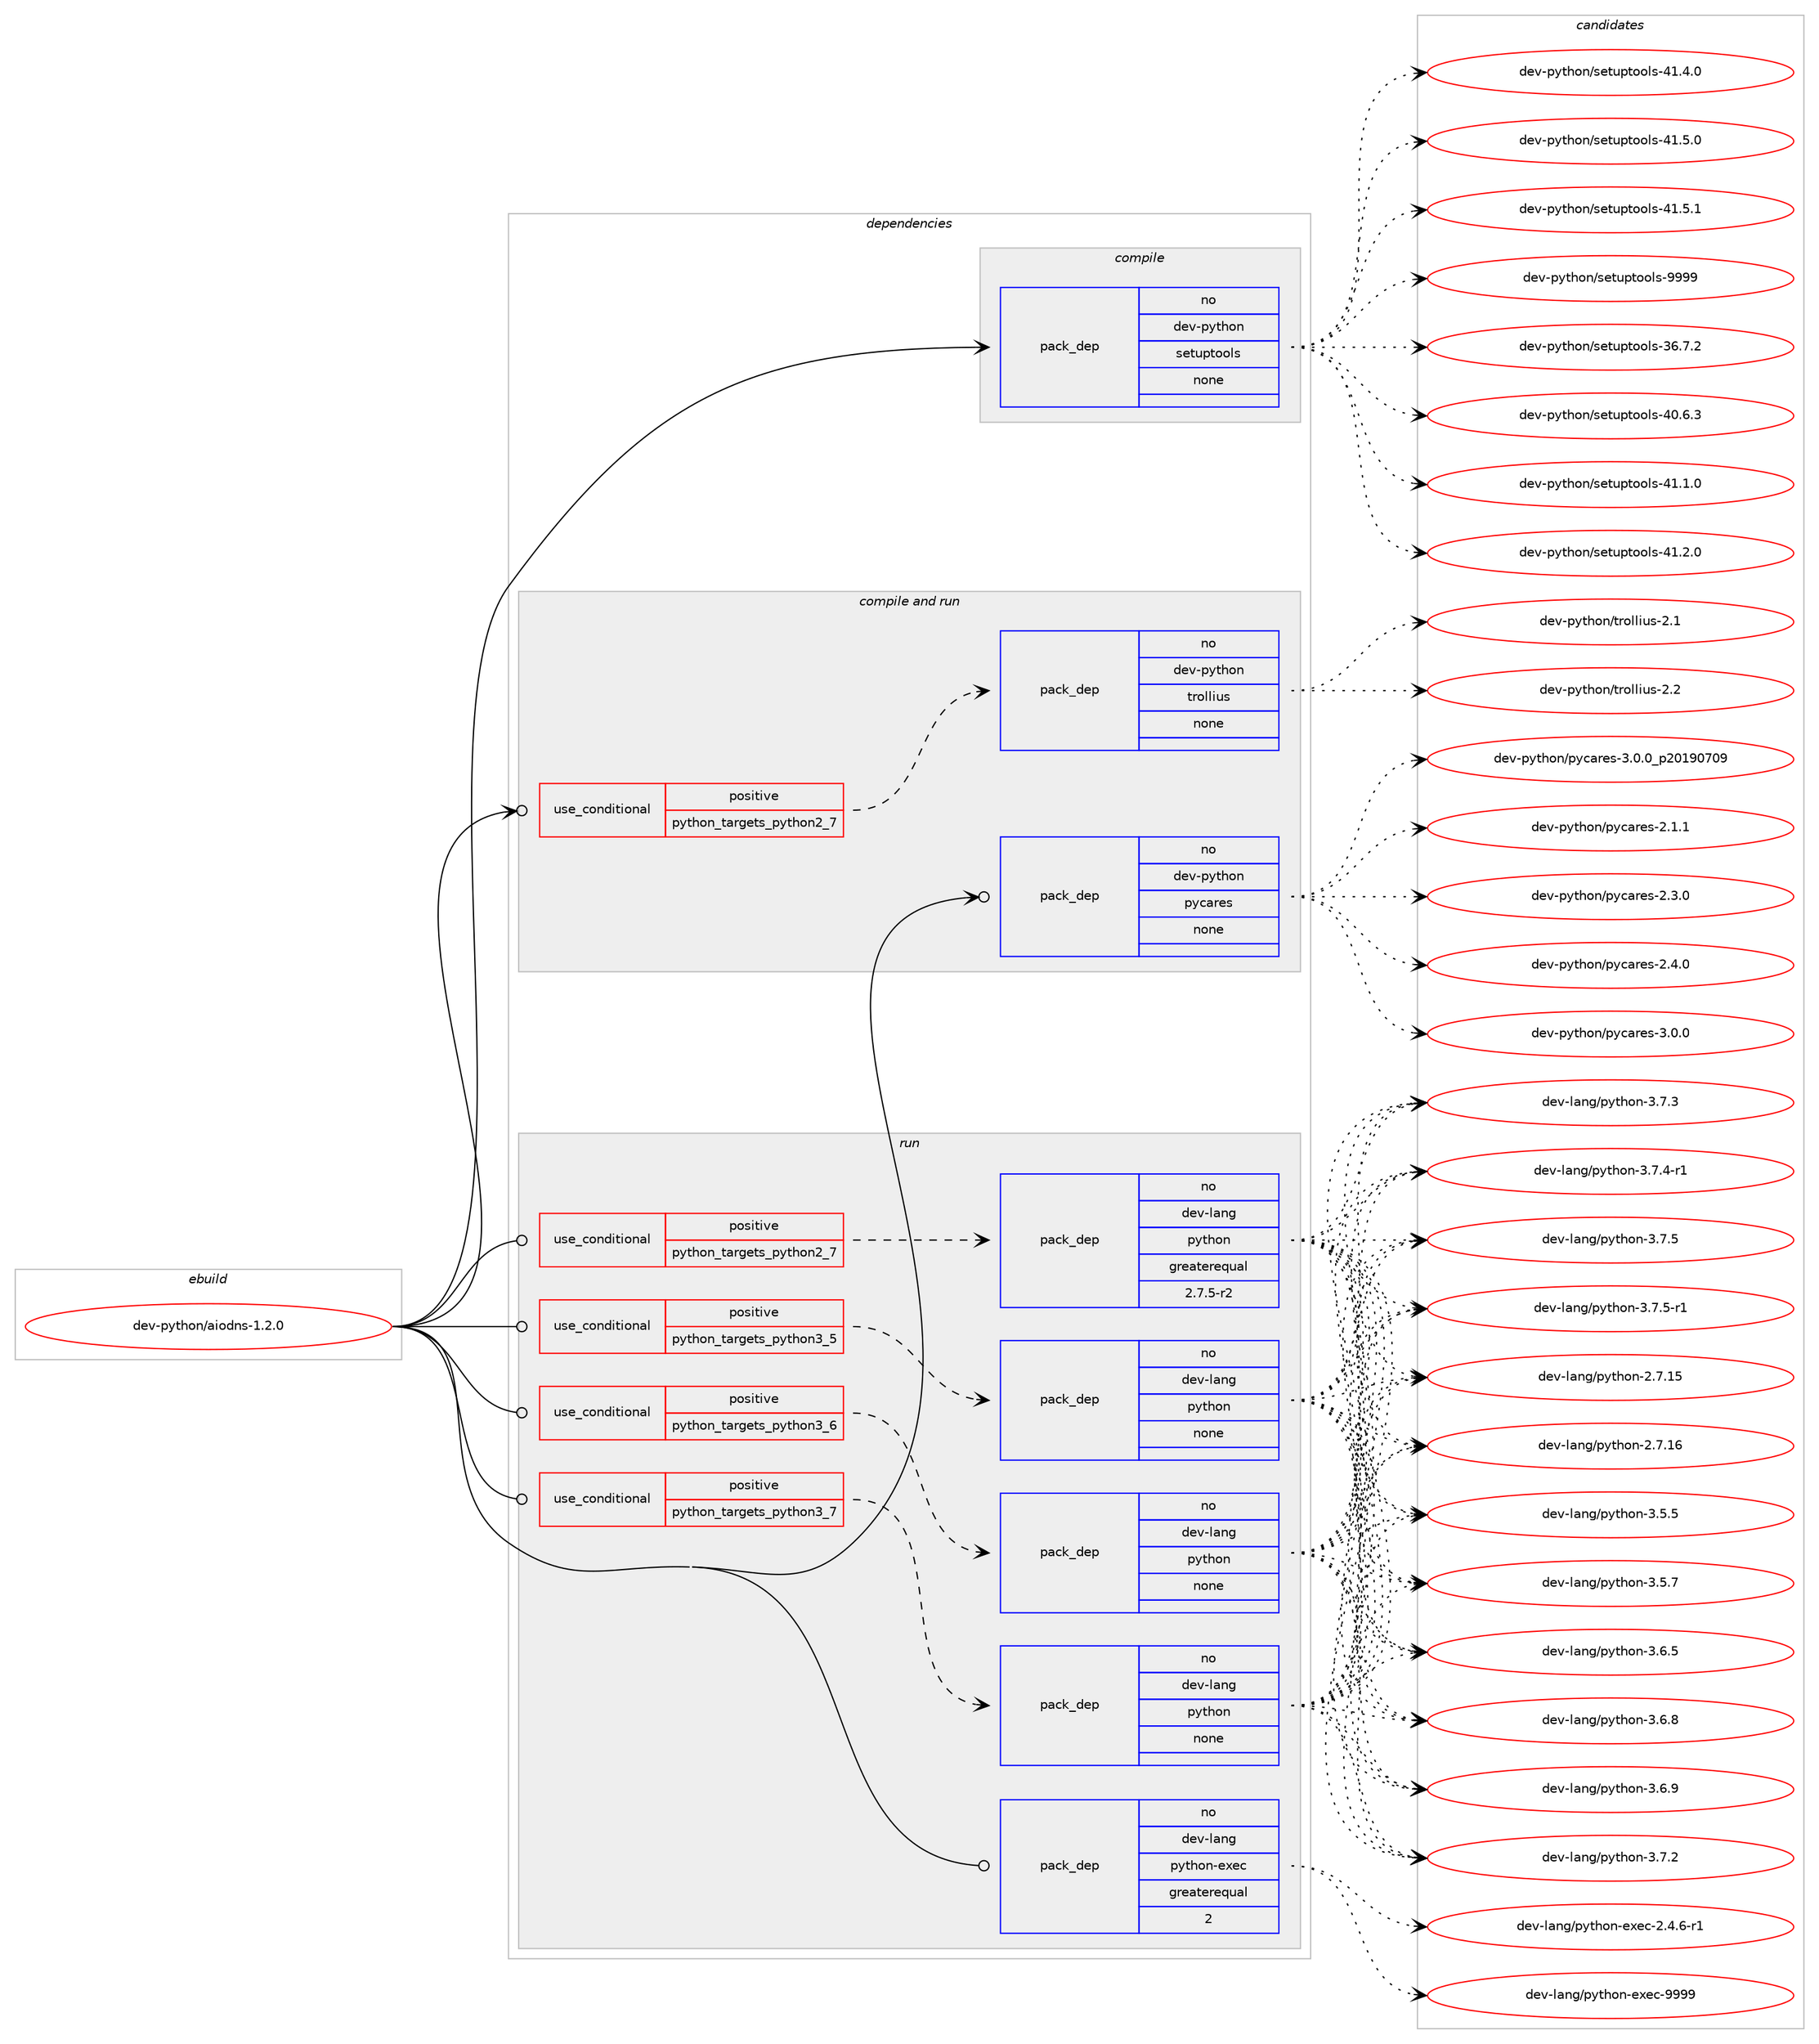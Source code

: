 digraph prolog {

# *************
# Graph options
# *************

newrank=true;
concentrate=true;
compound=true;
graph [rankdir=LR,fontname=Helvetica,fontsize=10,ranksep=1.5];#, ranksep=2.5, nodesep=0.2];
edge  [arrowhead=vee];
node  [fontname=Helvetica,fontsize=10];

# **********
# The ebuild
# **********

subgraph cluster_leftcol {
color=gray;
rank=same;
label=<<i>ebuild</i>>;
id [label="dev-python/aiodns-1.2.0", color=red, width=4, href="../dev-python/aiodns-1.2.0.svg"];
}

# ****************
# The dependencies
# ****************

subgraph cluster_midcol {
color=gray;
label=<<i>dependencies</i>>;
subgraph cluster_compile {
fillcolor="#eeeeee";
style=filled;
label=<<i>compile</i>>;
subgraph pack445787 {
dependency593472 [label=<<TABLE BORDER="0" CELLBORDER="1" CELLSPACING="0" CELLPADDING="4" WIDTH="220"><TR><TD ROWSPAN="6" CELLPADDING="30">pack_dep</TD></TR><TR><TD WIDTH="110">no</TD></TR><TR><TD>dev-python</TD></TR><TR><TD>setuptools</TD></TR><TR><TD>none</TD></TR><TR><TD></TD></TR></TABLE>>, shape=none, color=blue];
}
id:e -> dependency593472:w [weight=20,style="solid",arrowhead="vee"];
}
subgraph cluster_compileandrun {
fillcolor="#eeeeee";
style=filled;
label=<<i>compile and run</i>>;
subgraph cond135913 {
dependency593473 [label=<<TABLE BORDER="0" CELLBORDER="1" CELLSPACING="0" CELLPADDING="4"><TR><TD ROWSPAN="3" CELLPADDING="10">use_conditional</TD></TR><TR><TD>positive</TD></TR><TR><TD>python_targets_python2_7</TD></TR></TABLE>>, shape=none, color=red];
subgraph pack445788 {
dependency593474 [label=<<TABLE BORDER="0" CELLBORDER="1" CELLSPACING="0" CELLPADDING="4" WIDTH="220"><TR><TD ROWSPAN="6" CELLPADDING="30">pack_dep</TD></TR><TR><TD WIDTH="110">no</TD></TR><TR><TD>dev-python</TD></TR><TR><TD>trollius</TD></TR><TR><TD>none</TD></TR><TR><TD></TD></TR></TABLE>>, shape=none, color=blue];
}
dependency593473:e -> dependency593474:w [weight=20,style="dashed",arrowhead="vee"];
}
id:e -> dependency593473:w [weight=20,style="solid",arrowhead="odotvee"];
subgraph pack445789 {
dependency593475 [label=<<TABLE BORDER="0" CELLBORDER="1" CELLSPACING="0" CELLPADDING="4" WIDTH="220"><TR><TD ROWSPAN="6" CELLPADDING="30">pack_dep</TD></TR><TR><TD WIDTH="110">no</TD></TR><TR><TD>dev-python</TD></TR><TR><TD>pycares</TD></TR><TR><TD>none</TD></TR><TR><TD></TD></TR></TABLE>>, shape=none, color=blue];
}
id:e -> dependency593475:w [weight=20,style="solid",arrowhead="odotvee"];
}
subgraph cluster_run {
fillcolor="#eeeeee";
style=filled;
label=<<i>run</i>>;
subgraph cond135914 {
dependency593476 [label=<<TABLE BORDER="0" CELLBORDER="1" CELLSPACING="0" CELLPADDING="4"><TR><TD ROWSPAN="3" CELLPADDING="10">use_conditional</TD></TR><TR><TD>positive</TD></TR><TR><TD>python_targets_python2_7</TD></TR></TABLE>>, shape=none, color=red];
subgraph pack445790 {
dependency593477 [label=<<TABLE BORDER="0" CELLBORDER="1" CELLSPACING="0" CELLPADDING="4" WIDTH="220"><TR><TD ROWSPAN="6" CELLPADDING="30">pack_dep</TD></TR><TR><TD WIDTH="110">no</TD></TR><TR><TD>dev-lang</TD></TR><TR><TD>python</TD></TR><TR><TD>greaterequal</TD></TR><TR><TD>2.7.5-r2</TD></TR></TABLE>>, shape=none, color=blue];
}
dependency593476:e -> dependency593477:w [weight=20,style="dashed",arrowhead="vee"];
}
id:e -> dependency593476:w [weight=20,style="solid",arrowhead="odot"];
subgraph cond135915 {
dependency593478 [label=<<TABLE BORDER="0" CELLBORDER="1" CELLSPACING="0" CELLPADDING="4"><TR><TD ROWSPAN="3" CELLPADDING="10">use_conditional</TD></TR><TR><TD>positive</TD></TR><TR><TD>python_targets_python3_5</TD></TR></TABLE>>, shape=none, color=red];
subgraph pack445791 {
dependency593479 [label=<<TABLE BORDER="0" CELLBORDER="1" CELLSPACING="0" CELLPADDING="4" WIDTH="220"><TR><TD ROWSPAN="6" CELLPADDING="30">pack_dep</TD></TR><TR><TD WIDTH="110">no</TD></TR><TR><TD>dev-lang</TD></TR><TR><TD>python</TD></TR><TR><TD>none</TD></TR><TR><TD></TD></TR></TABLE>>, shape=none, color=blue];
}
dependency593478:e -> dependency593479:w [weight=20,style="dashed",arrowhead="vee"];
}
id:e -> dependency593478:w [weight=20,style="solid",arrowhead="odot"];
subgraph cond135916 {
dependency593480 [label=<<TABLE BORDER="0" CELLBORDER="1" CELLSPACING="0" CELLPADDING="4"><TR><TD ROWSPAN="3" CELLPADDING="10">use_conditional</TD></TR><TR><TD>positive</TD></TR><TR><TD>python_targets_python3_6</TD></TR></TABLE>>, shape=none, color=red];
subgraph pack445792 {
dependency593481 [label=<<TABLE BORDER="0" CELLBORDER="1" CELLSPACING="0" CELLPADDING="4" WIDTH="220"><TR><TD ROWSPAN="6" CELLPADDING="30">pack_dep</TD></TR><TR><TD WIDTH="110">no</TD></TR><TR><TD>dev-lang</TD></TR><TR><TD>python</TD></TR><TR><TD>none</TD></TR><TR><TD></TD></TR></TABLE>>, shape=none, color=blue];
}
dependency593480:e -> dependency593481:w [weight=20,style="dashed",arrowhead="vee"];
}
id:e -> dependency593480:w [weight=20,style="solid",arrowhead="odot"];
subgraph cond135917 {
dependency593482 [label=<<TABLE BORDER="0" CELLBORDER="1" CELLSPACING="0" CELLPADDING="4"><TR><TD ROWSPAN="3" CELLPADDING="10">use_conditional</TD></TR><TR><TD>positive</TD></TR><TR><TD>python_targets_python3_7</TD></TR></TABLE>>, shape=none, color=red];
subgraph pack445793 {
dependency593483 [label=<<TABLE BORDER="0" CELLBORDER="1" CELLSPACING="0" CELLPADDING="4" WIDTH="220"><TR><TD ROWSPAN="6" CELLPADDING="30">pack_dep</TD></TR><TR><TD WIDTH="110">no</TD></TR><TR><TD>dev-lang</TD></TR><TR><TD>python</TD></TR><TR><TD>none</TD></TR><TR><TD></TD></TR></TABLE>>, shape=none, color=blue];
}
dependency593482:e -> dependency593483:w [weight=20,style="dashed",arrowhead="vee"];
}
id:e -> dependency593482:w [weight=20,style="solid",arrowhead="odot"];
subgraph pack445794 {
dependency593484 [label=<<TABLE BORDER="0" CELLBORDER="1" CELLSPACING="0" CELLPADDING="4" WIDTH="220"><TR><TD ROWSPAN="6" CELLPADDING="30">pack_dep</TD></TR><TR><TD WIDTH="110">no</TD></TR><TR><TD>dev-lang</TD></TR><TR><TD>python-exec</TD></TR><TR><TD>greaterequal</TD></TR><TR><TD>2</TD></TR></TABLE>>, shape=none, color=blue];
}
id:e -> dependency593484:w [weight=20,style="solid",arrowhead="odot"];
}
}

# **************
# The candidates
# **************

subgraph cluster_choices {
rank=same;
color=gray;
label=<<i>candidates</i>>;

subgraph choice445787 {
color=black;
nodesep=1;
choice100101118451121211161041111104711510111611711211611111110811545515446554650 [label="dev-python/setuptools-36.7.2", color=red, width=4,href="../dev-python/setuptools-36.7.2.svg"];
choice100101118451121211161041111104711510111611711211611111110811545524846544651 [label="dev-python/setuptools-40.6.3", color=red, width=4,href="../dev-python/setuptools-40.6.3.svg"];
choice100101118451121211161041111104711510111611711211611111110811545524946494648 [label="dev-python/setuptools-41.1.0", color=red, width=4,href="../dev-python/setuptools-41.1.0.svg"];
choice100101118451121211161041111104711510111611711211611111110811545524946504648 [label="dev-python/setuptools-41.2.0", color=red, width=4,href="../dev-python/setuptools-41.2.0.svg"];
choice100101118451121211161041111104711510111611711211611111110811545524946524648 [label="dev-python/setuptools-41.4.0", color=red, width=4,href="../dev-python/setuptools-41.4.0.svg"];
choice100101118451121211161041111104711510111611711211611111110811545524946534648 [label="dev-python/setuptools-41.5.0", color=red, width=4,href="../dev-python/setuptools-41.5.0.svg"];
choice100101118451121211161041111104711510111611711211611111110811545524946534649 [label="dev-python/setuptools-41.5.1", color=red, width=4,href="../dev-python/setuptools-41.5.1.svg"];
choice10010111845112121116104111110471151011161171121161111111081154557575757 [label="dev-python/setuptools-9999", color=red, width=4,href="../dev-python/setuptools-9999.svg"];
dependency593472:e -> choice100101118451121211161041111104711510111611711211611111110811545515446554650:w [style=dotted,weight="100"];
dependency593472:e -> choice100101118451121211161041111104711510111611711211611111110811545524846544651:w [style=dotted,weight="100"];
dependency593472:e -> choice100101118451121211161041111104711510111611711211611111110811545524946494648:w [style=dotted,weight="100"];
dependency593472:e -> choice100101118451121211161041111104711510111611711211611111110811545524946504648:w [style=dotted,weight="100"];
dependency593472:e -> choice100101118451121211161041111104711510111611711211611111110811545524946524648:w [style=dotted,weight="100"];
dependency593472:e -> choice100101118451121211161041111104711510111611711211611111110811545524946534648:w [style=dotted,weight="100"];
dependency593472:e -> choice100101118451121211161041111104711510111611711211611111110811545524946534649:w [style=dotted,weight="100"];
dependency593472:e -> choice10010111845112121116104111110471151011161171121161111111081154557575757:w [style=dotted,weight="100"];
}
subgraph choice445788 {
color=black;
nodesep=1;
choice100101118451121211161041111104711611411110810810511711545504649 [label="dev-python/trollius-2.1", color=red, width=4,href="../dev-python/trollius-2.1.svg"];
choice100101118451121211161041111104711611411110810810511711545504650 [label="dev-python/trollius-2.2", color=red, width=4,href="../dev-python/trollius-2.2.svg"];
dependency593474:e -> choice100101118451121211161041111104711611411110810810511711545504649:w [style=dotted,weight="100"];
dependency593474:e -> choice100101118451121211161041111104711611411110810810511711545504650:w [style=dotted,weight="100"];
}
subgraph choice445789 {
color=black;
nodesep=1;
choice10010111845112121116104111110471121219997114101115455046494649 [label="dev-python/pycares-2.1.1", color=red, width=4,href="../dev-python/pycares-2.1.1.svg"];
choice10010111845112121116104111110471121219997114101115455046514648 [label="dev-python/pycares-2.3.0", color=red, width=4,href="../dev-python/pycares-2.3.0.svg"];
choice10010111845112121116104111110471121219997114101115455046524648 [label="dev-python/pycares-2.4.0", color=red, width=4,href="../dev-python/pycares-2.4.0.svg"];
choice10010111845112121116104111110471121219997114101115455146484648 [label="dev-python/pycares-3.0.0", color=red, width=4,href="../dev-python/pycares-3.0.0.svg"];
choice10010111845112121116104111110471121219997114101115455146484648951125048495748554857 [label="dev-python/pycares-3.0.0_p20190709", color=red, width=4,href="../dev-python/pycares-3.0.0_p20190709.svg"];
dependency593475:e -> choice10010111845112121116104111110471121219997114101115455046494649:w [style=dotted,weight="100"];
dependency593475:e -> choice10010111845112121116104111110471121219997114101115455046514648:w [style=dotted,weight="100"];
dependency593475:e -> choice10010111845112121116104111110471121219997114101115455046524648:w [style=dotted,weight="100"];
dependency593475:e -> choice10010111845112121116104111110471121219997114101115455146484648:w [style=dotted,weight="100"];
dependency593475:e -> choice10010111845112121116104111110471121219997114101115455146484648951125048495748554857:w [style=dotted,weight="100"];
}
subgraph choice445790 {
color=black;
nodesep=1;
choice10010111845108971101034711212111610411111045504655464953 [label="dev-lang/python-2.7.15", color=red, width=4,href="../dev-lang/python-2.7.15.svg"];
choice10010111845108971101034711212111610411111045504655464954 [label="dev-lang/python-2.7.16", color=red, width=4,href="../dev-lang/python-2.7.16.svg"];
choice100101118451089711010347112121116104111110455146534653 [label="dev-lang/python-3.5.5", color=red, width=4,href="../dev-lang/python-3.5.5.svg"];
choice100101118451089711010347112121116104111110455146534655 [label="dev-lang/python-3.5.7", color=red, width=4,href="../dev-lang/python-3.5.7.svg"];
choice100101118451089711010347112121116104111110455146544653 [label="dev-lang/python-3.6.5", color=red, width=4,href="../dev-lang/python-3.6.5.svg"];
choice100101118451089711010347112121116104111110455146544656 [label="dev-lang/python-3.6.8", color=red, width=4,href="../dev-lang/python-3.6.8.svg"];
choice100101118451089711010347112121116104111110455146544657 [label="dev-lang/python-3.6.9", color=red, width=4,href="../dev-lang/python-3.6.9.svg"];
choice100101118451089711010347112121116104111110455146554650 [label="dev-lang/python-3.7.2", color=red, width=4,href="../dev-lang/python-3.7.2.svg"];
choice100101118451089711010347112121116104111110455146554651 [label="dev-lang/python-3.7.3", color=red, width=4,href="../dev-lang/python-3.7.3.svg"];
choice1001011184510897110103471121211161041111104551465546524511449 [label="dev-lang/python-3.7.4-r1", color=red, width=4,href="../dev-lang/python-3.7.4-r1.svg"];
choice100101118451089711010347112121116104111110455146554653 [label="dev-lang/python-3.7.5", color=red, width=4,href="../dev-lang/python-3.7.5.svg"];
choice1001011184510897110103471121211161041111104551465546534511449 [label="dev-lang/python-3.7.5-r1", color=red, width=4,href="../dev-lang/python-3.7.5-r1.svg"];
dependency593477:e -> choice10010111845108971101034711212111610411111045504655464953:w [style=dotted,weight="100"];
dependency593477:e -> choice10010111845108971101034711212111610411111045504655464954:w [style=dotted,weight="100"];
dependency593477:e -> choice100101118451089711010347112121116104111110455146534653:w [style=dotted,weight="100"];
dependency593477:e -> choice100101118451089711010347112121116104111110455146534655:w [style=dotted,weight="100"];
dependency593477:e -> choice100101118451089711010347112121116104111110455146544653:w [style=dotted,weight="100"];
dependency593477:e -> choice100101118451089711010347112121116104111110455146544656:w [style=dotted,weight="100"];
dependency593477:e -> choice100101118451089711010347112121116104111110455146544657:w [style=dotted,weight="100"];
dependency593477:e -> choice100101118451089711010347112121116104111110455146554650:w [style=dotted,weight="100"];
dependency593477:e -> choice100101118451089711010347112121116104111110455146554651:w [style=dotted,weight="100"];
dependency593477:e -> choice1001011184510897110103471121211161041111104551465546524511449:w [style=dotted,weight="100"];
dependency593477:e -> choice100101118451089711010347112121116104111110455146554653:w [style=dotted,weight="100"];
dependency593477:e -> choice1001011184510897110103471121211161041111104551465546534511449:w [style=dotted,weight="100"];
}
subgraph choice445791 {
color=black;
nodesep=1;
choice10010111845108971101034711212111610411111045504655464953 [label="dev-lang/python-2.7.15", color=red, width=4,href="../dev-lang/python-2.7.15.svg"];
choice10010111845108971101034711212111610411111045504655464954 [label="dev-lang/python-2.7.16", color=red, width=4,href="../dev-lang/python-2.7.16.svg"];
choice100101118451089711010347112121116104111110455146534653 [label="dev-lang/python-3.5.5", color=red, width=4,href="../dev-lang/python-3.5.5.svg"];
choice100101118451089711010347112121116104111110455146534655 [label="dev-lang/python-3.5.7", color=red, width=4,href="../dev-lang/python-3.5.7.svg"];
choice100101118451089711010347112121116104111110455146544653 [label="dev-lang/python-3.6.5", color=red, width=4,href="../dev-lang/python-3.6.5.svg"];
choice100101118451089711010347112121116104111110455146544656 [label="dev-lang/python-3.6.8", color=red, width=4,href="../dev-lang/python-3.6.8.svg"];
choice100101118451089711010347112121116104111110455146544657 [label="dev-lang/python-3.6.9", color=red, width=4,href="../dev-lang/python-3.6.9.svg"];
choice100101118451089711010347112121116104111110455146554650 [label="dev-lang/python-3.7.2", color=red, width=4,href="../dev-lang/python-3.7.2.svg"];
choice100101118451089711010347112121116104111110455146554651 [label="dev-lang/python-3.7.3", color=red, width=4,href="../dev-lang/python-3.7.3.svg"];
choice1001011184510897110103471121211161041111104551465546524511449 [label="dev-lang/python-3.7.4-r1", color=red, width=4,href="../dev-lang/python-3.7.4-r1.svg"];
choice100101118451089711010347112121116104111110455146554653 [label="dev-lang/python-3.7.5", color=red, width=4,href="../dev-lang/python-3.7.5.svg"];
choice1001011184510897110103471121211161041111104551465546534511449 [label="dev-lang/python-3.7.5-r1", color=red, width=4,href="../dev-lang/python-3.7.5-r1.svg"];
dependency593479:e -> choice10010111845108971101034711212111610411111045504655464953:w [style=dotted,weight="100"];
dependency593479:e -> choice10010111845108971101034711212111610411111045504655464954:w [style=dotted,weight="100"];
dependency593479:e -> choice100101118451089711010347112121116104111110455146534653:w [style=dotted,weight="100"];
dependency593479:e -> choice100101118451089711010347112121116104111110455146534655:w [style=dotted,weight="100"];
dependency593479:e -> choice100101118451089711010347112121116104111110455146544653:w [style=dotted,weight="100"];
dependency593479:e -> choice100101118451089711010347112121116104111110455146544656:w [style=dotted,weight="100"];
dependency593479:e -> choice100101118451089711010347112121116104111110455146544657:w [style=dotted,weight="100"];
dependency593479:e -> choice100101118451089711010347112121116104111110455146554650:w [style=dotted,weight="100"];
dependency593479:e -> choice100101118451089711010347112121116104111110455146554651:w [style=dotted,weight="100"];
dependency593479:e -> choice1001011184510897110103471121211161041111104551465546524511449:w [style=dotted,weight="100"];
dependency593479:e -> choice100101118451089711010347112121116104111110455146554653:w [style=dotted,weight="100"];
dependency593479:e -> choice1001011184510897110103471121211161041111104551465546534511449:w [style=dotted,weight="100"];
}
subgraph choice445792 {
color=black;
nodesep=1;
choice10010111845108971101034711212111610411111045504655464953 [label="dev-lang/python-2.7.15", color=red, width=4,href="../dev-lang/python-2.7.15.svg"];
choice10010111845108971101034711212111610411111045504655464954 [label="dev-lang/python-2.7.16", color=red, width=4,href="../dev-lang/python-2.7.16.svg"];
choice100101118451089711010347112121116104111110455146534653 [label="dev-lang/python-3.5.5", color=red, width=4,href="../dev-lang/python-3.5.5.svg"];
choice100101118451089711010347112121116104111110455146534655 [label="dev-lang/python-3.5.7", color=red, width=4,href="../dev-lang/python-3.5.7.svg"];
choice100101118451089711010347112121116104111110455146544653 [label="dev-lang/python-3.6.5", color=red, width=4,href="../dev-lang/python-3.6.5.svg"];
choice100101118451089711010347112121116104111110455146544656 [label="dev-lang/python-3.6.8", color=red, width=4,href="../dev-lang/python-3.6.8.svg"];
choice100101118451089711010347112121116104111110455146544657 [label="dev-lang/python-3.6.9", color=red, width=4,href="../dev-lang/python-3.6.9.svg"];
choice100101118451089711010347112121116104111110455146554650 [label="dev-lang/python-3.7.2", color=red, width=4,href="../dev-lang/python-3.7.2.svg"];
choice100101118451089711010347112121116104111110455146554651 [label="dev-lang/python-3.7.3", color=red, width=4,href="../dev-lang/python-3.7.3.svg"];
choice1001011184510897110103471121211161041111104551465546524511449 [label="dev-lang/python-3.7.4-r1", color=red, width=4,href="../dev-lang/python-3.7.4-r1.svg"];
choice100101118451089711010347112121116104111110455146554653 [label="dev-lang/python-3.7.5", color=red, width=4,href="../dev-lang/python-3.7.5.svg"];
choice1001011184510897110103471121211161041111104551465546534511449 [label="dev-lang/python-3.7.5-r1", color=red, width=4,href="../dev-lang/python-3.7.5-r1.svg"];
dependency593481:e -> choice10010111845108971101034711212111610411111045504655464953:w [style=dotted,weight="100"];
dependency593481:e -> choice10010111845108971101034711212111610411111045504655464954:w [style=dotted,weight="100"];
dependency593481:e -> choice100101118451089711010347112121116104111110455146534653:w [style=dotted,weight="100"];
dependency593481:e -> choice100101118451089711010347112121116104111110455146534655:w [style=dotted,weight="100"];
dependency593481:e -> choice100101118451089711010347112121116104111110455146544653:w [style=dotted,weight="100"];
dependency593481:e -> choice100101118451089711010347112121116104111110455146544656:w [style=dotted,weight="100"];
dependency593481:e -> choice100101118451089711010347112121116104111110455146544657:w [style=dotted,weight="100"];
dependency593481:e -> choice100101118451089711010347112121116104111110455146554650:w [style=dotted,weight="100"];
dependency593481:e -> choice100101118451089711010347112121116104111110455146554651:w [style=dotted,weight="100"];
dependency593481:e -> choice1001011184510897110103471121211161041111104551465546524511449:w [style=dotted,weight="100"];
dependency593481:e -> choice100101118451089711010347112121116104111110455146554653:w [style=dotted,weight="100"];
dependency593481:e -> choice1001011184510897110103471121211161041111104551465546534511449:w [style=dotted,weight="100"];
}
subgraph choice445793 {
color=black;
nodesep=1;
choice10010111845108971101034711212111610411111045504655464953 [label="dev-lang/python-2.7.15", color=red, width=4,href="../dev-lang/python-2.7.15.svg"];
choice10010111845108971101034711212111610411111045504655464954 [label="dev-lang/python-2.7.16", color=red, width=4,href="../dev-lang/python-2.7.16.svg"];
choice100101118451089711010347112121116104111110455146534653 [label="dev-lang/python-3.5.5", color=red, width=4,href="../dev-lang/python-3.5.5.svg"];
choice100101118451089711010347112121116104111110455146534655 [label="dev-lang/python-3.5.7", color=red, width=4,href="../dev-lang/python-3.5.7.svg"];
choice100101118451089711010347112121116104111110455146544653 [label="dev-lang/python-3.6.5", color=red, width=4,href="../dev-lang/python-3.6.5.svg"];
choice100101118451089711010347112121116104111110455146544656 [label="dev-lang/python-3.6.8", color=red, width=4,href="../dev-lang/python-3.6.8.svg"];
choice100101118451089711010347112121116104111110455146544657 [label="dev-lang/python-3.6.9", color=red, width=4,href="../dev-lang/python-3.6.9.svg"];
choice100101118451089711010347112121116104111110455146554650 [label="dev-lang/python-3.7.2", color=red, width=4,href="../dev-lang/python-3.7.2.svg"];
choice100101118451089711010347112121116104111110455146554651 [label="dev-lang/python-3.7.3", color=red, width=4,href="../dev-lang/python-3.7.3.svg"];
choice1001011184510897110103471121211161041111104551465546524511449 [label="dev-lang/python-3.7.4-r1", color=red, width=4,href="../dev-lang/python-3.7.4-r1.svg"];
choice100101118451089711010347112121116104111110455146554653 [label="dev-lang/python-3.7.5", color=red, width=4,href="../dev-lang/python-3.7.5.svg"];
choice1001011184510897110103471121211161041111104551465546534511449 [label="dev-lang/python-3.7.5-r1", color=red, width=4,href="../dev-lang/python-3.7.5-r1.svg"];
dependency593483:e -> choice10010111845108971101034711212111610411111045504655464953:w [style=dotted,weight="100"];
dependency593483:e -> choice10010111845108971101034711212111610411111045504655464954:w [style=dotted,weight="100"];
dependency593483:e -> choice100101118451089711010347112121116104111110455146534653:w [style=dotted,weight="100"];
dependency593483:e -> choice100101118451089711010347112121116104111110455146534655:w [style=dotted,weight="100"];
dependency593483:e -> choice100101118451089711010347112121116104111110455146544653:w [style=dotted,weight="100"];
dependency593483:e -> choice100101118451089711010347112121116104111110455146544656:w [style=dotted,weight="100"];
dependency593483:e -> choice100101118451089711010347112121116104111110455146544657:w [style=dotted,weight="100"];
dependency593483:e -> choice100101118451089711010347112121116104111110455146554650:w [style=dotted,weight="100"];
dependency593483:e -> choice100101118451089711010347112121116104111110455146554651:w [style=dotted,weight="100"];
dependency593483:e -> choice1001011184510897110103471121211161041111104551465546524511449:w [style=dotted,weight="100"];
dependency593483:e -> choice100101118451089711010347112121116104111110455146554653:w [style=dotted,weight="100"];
dependency593483:e -> choice1001011184510897110103471121211161041111104551465546534511449:w [style=dotted,weight="100"];
}
subgraph choice445794 {
color=black;
nodesep=1;
choice10010111845108971101034711212111610411111045101120101994550465246544511449 [label="dev-lang/python-exec-2.4.6-r1", color=red, width=4,href="../dev-lang/python-exec-2.4.6-r1.svg"];
choice10010111845108971101034711212111610411111045101120101994557575757 [label="dev-lang/python-exec-9999", color=red, width=4,href="../dev-lang/python-exec-9999.svg"];
dependency593484:e -> choice10010111845108971101034711212111610411111045101120101994550465246544511449:w [style=dotted,weight="100"];
dependency593484:e -> choice10010111845108971101034711212111610411111045101120101994557575757:w [style=dotted,weight="100"];
}
}

}
